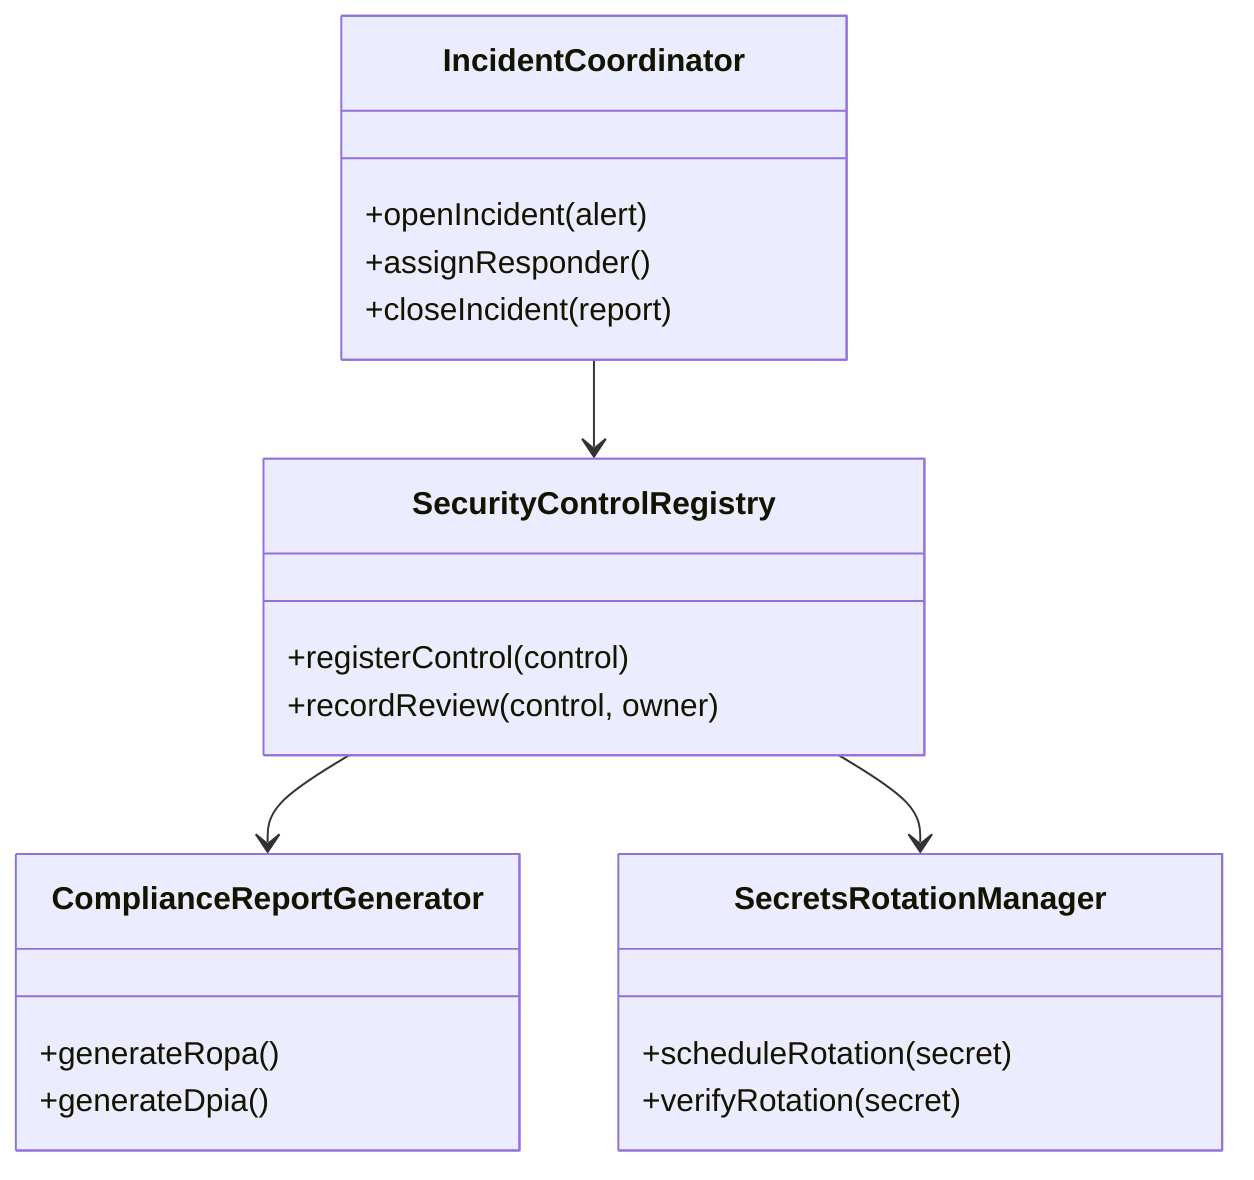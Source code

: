 classDiagram
    class SecurityControlRegistry {
        +registerControl(control)
        +recordReview(control, owner)
    }
    class SecretsRotationManager {
        +scheduleRotation(secret)
        +verifyRotation(secret)
    }
    class ComplianceReportGenerator {
        +generateRopa()
        +generateDpia()
    }
    class IncidentCoordinator {
        +openIncident(alert)
        +assignResponder()
        +closeIncident(report)
    }
    SecurityControlRegistry --> ComplianceReportGenerator
    SecurityControlRegistry --> SecretsRotationManager
    IncidentCoordinator --> SecurityControlRegistry